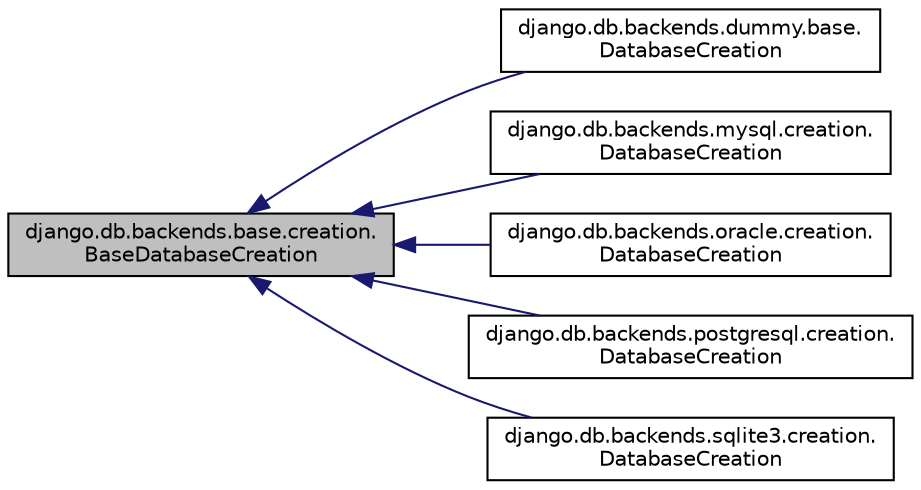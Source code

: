 digraph "django.db.backends.base.creation.BaseDatabaseCreation"
{
 // LATEX_PDF_SIZE
  edge [fontname="Helvetica",fontsize="10",labelfontname="Helvetica",labelfontsize="10"];
  node [fontname="Helvetica",fontsize="10",shape=record];
  rankdir="LR";
  Node1 [label="django.db.backends.base.creation.\lBaseDatabaseCreation",height=0.2,width=0.4,color="black", fillcolor="grey75", style="filled", fontcolor="black",tooltip=" "];
  Node1 -> Node2 [dir="back",color="midnightblue",fontsize="10",style="solid"];
  Node2 [label="django.db.backends.dummy.base.\lDatabaseCreation",height=0.2,width=0.4,color="black", fillcolor="white", style="filled",URL="$classdjango_1_1db_1_1backends_1_1dummy_1_1base_1_1_database_creation.html",tooltip=" "];
  Node1 -> Node3 [dir="back",color="midnightblue",fontsize="10",style="solid"];
  Node3 [label="django.db.backends.mysql.creation.\lDatabaseCreation",height=0.2,width=0.4,color="black", fillcolor="white", style="filled",URL="$classdjango_1_1db_1_1backends_1_1mysql_1_1creation_1_1_database_creation.html",tooltip=" "];
  Node1 -> Node4 [dir="back",color="midnightblue",fontsize="10",style="solid"];
  Node4 [label="django.db.backends.oracle.creation.\lDatabaseCreation",height=0.2,width=0.4,color="black", fillcolor="white", style="filled",URL="$classdjango_1_1db_1_1backends_1_1oracle_1_1creation_1_1_database_creation.html",tooltip=" "];
  Node1 -> Node5 [dir="back",color="midnightblue",fontsize="10",style="solid"];
  Node5 [label="django.db.backends.postgresql.creation.\lDatabaseCreation",height=0.2,width=0.4,color="black", fillcolor="white", style="filled",URL="$classdjango_1_1db_1_1backends_1_1postgresql_1_1creation_1_1_database_creation.html",tooltip=" "];
  Node1 -> Node6 [dir="back",color="midnightblue",fontsize="10",style="solid"];
  Node6 [label="django.db.backends.sqlite3.creation.\lDatabaseCreation",height=0.2,width=0.4,color="black", fillcolor="white", style="filled",URL="$classdjango_1_1db_1_1backends_1_1sqlite3_1_1creation_1_1_database_creation.html",tooltip=" "];
}
